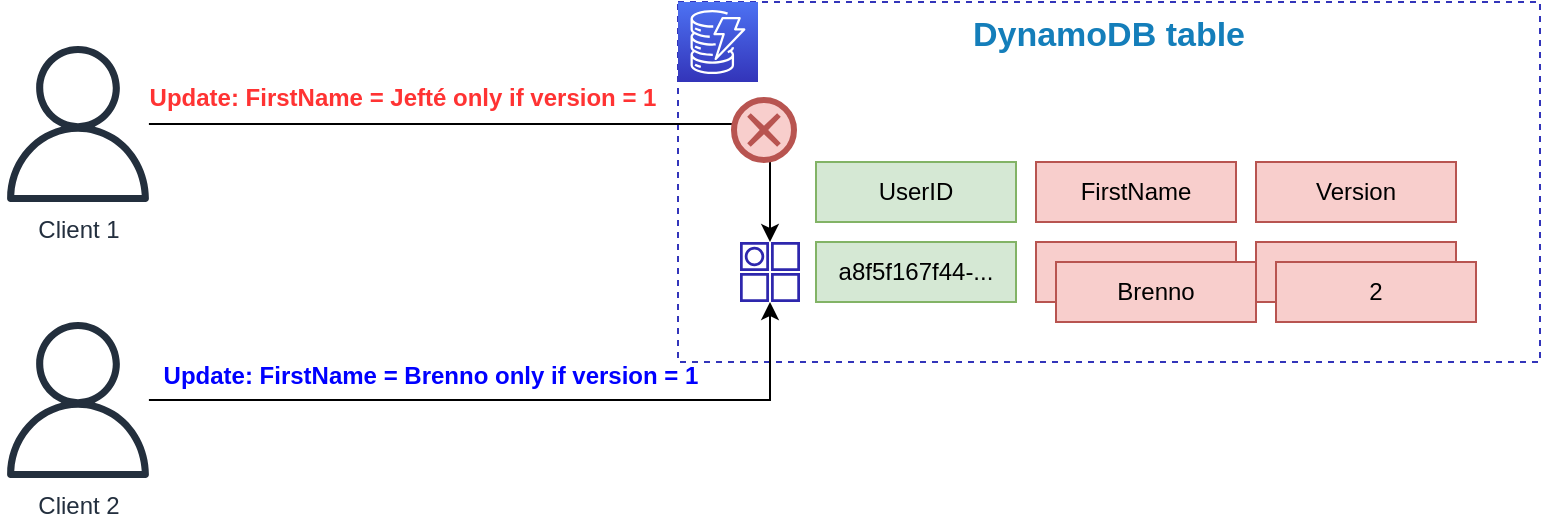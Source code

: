 <mxfile version="21.2.8" type="device">
  <diagram name="Page-1" id="bOmw4tMDVAEK4hhUT2lN">
    <mxGraphModel dx="546" dy="583" grid="1" gridSize="10" guides="1" tooltips="1" connect="1" arrows="1" fold="1" page="1" pageScale="1" pageWidth="850" pageHeight="1100" math="0" shadow="0">
      <root>
        <mxCell id="0" />
        <mxCell id="1" parent="0" />
        <mxCell id="8tUdZbyP3wpjv0ij1ojQ-6" value="DynamoDB table" style="fillColor=none;strokeColor=#3335ba;dashed=1;verticalAlign=top;fontStyle=1;fontColor=#147EBA;whiteSpace=wrap;html=1;fontSize=17;" vertex="1" parent="1">
          <mxGeometry x="499" y="180" width="431" height="180" as="geometry" />
        </mxCell>
        <mxCell id="8tUdZbyP3wpjv0ij1ojQ-27" style="edgeStyle=orthogonalEdgeStyle;rounded=0;orthogonalLoop=1;jettySize=auto;html=1;" edge="1" parent="1" source="8tUdZbyP3wpjv0ij1ojQ-2" target="8tUdZbyP3wpjv0ij1ojQ-4">
          <mxGeometry relative="1" as="geometry" />
        </mxCell>
        <mxCell id="8tUdZbyP3wpjv0ij1ojQ-2" value="Client 1" style="sketch=0;outlineConnect=0;fontColor=#232F3E;gradientColor=none;fillColor=#232F3D;strokeColor=none;dashed=0;verticalLabelPosition=bottom;verticalAlign=top;align=center;html=1;fontSize=12;fontStyle=0;aspect=fixed;pointerEvents=1;shape=mxgraph.aws4.user;" vertex="1" parent="1">
          <mxGeometry x="160" y="202" width="78" height="78" as="geometry" />
        </mxCell>
        <mxCell id="8tUdZbyP3wpjv0ij1ojQ-26" style="edgeStyle=orthogonalEdgeStyle;rounded=0;orthogonalLoop=1;jettySize=auto;html=1;" edge="1" parent="1" source="8tUdZbyP3wpjv0ij1ojQ-3" target="8tUdZbyP3wpjv0ij1ojQ-4">
          <mxGeometry relative="1" as="geometry" />
        </mxCell>
        <mxCell id="8tUdZbyP3wpjv0ij1ojQ-3" value="Client 2" style="sketch=0;outlineConnect=0;fontColor=#232F3E;gradientColor=none;fillColor=#232F3D;strokeColor=none;dashed=0;verticalLabelPosition=bottom;verticalAlign=top;align=center;html=1;fontSize=12;fontStyle=0;aspect=fixed;pointerEvents=1;shape=mxgraph.aws4.user;" vertex="1" parent="1">
          <mxGeometry x="160" y="340" width="78" height="78" as="geometry" />
        </mxCell>
        <mxCell id="8tUdZbyP3wpjv0ij1ojQ-4" value="" style="sketch=0;outlineConnect=0;fontColor=#232F3E;gradientColor=none;fillColor=#2E27AD;strokeColor=none;dashed=0;verticalLabelPosition=bottom;verticalAlign=top;align=center;html=1;fontSize=12;fontStyle=0;aspect=fixed;pointerEvents=1;shape=mxgraph.aws4.attribute;" vertex="1" parent="1">
          <mxGeometry x="530" y="300" width="30" height="30" as="geometry" />
        </mxCell>
        <mxCell id="8tUdZbyP3wpjv0ij1ojQ-5" value="" style="sketch=0;points=[[0,0,0],[0.25,0,0],[0.5,0,0],[0.75,0,0],[1,0,0],[0,1,0],[0.25,1,0],[0.5,1,0],[0.75,1,0],[1,1,0],[0,0.25,0],[0,0.5,0],[0,0.75,0],[1,0.25,0],[1,0.5,0],[1,0.75,0]];outlineConnect=0;fontColor=#232F3E;gradientColor=#4D72F3;gradientDirection=north;fillColor=#3334B9;strokeColor=#ffffff;dashed=0;verticalLabelPosition=bottom;verticalAlign=top;align=center;html=1;fontSize=12;fontStyle=0;aspect=fixed;shape=mxgraph.aws4.resourceIcon;resIcon=mxgraph.aws4.dynamodb;" vertex="1" parent="1">
          <mxGeometry x="499" y="180" width="40" height="40" as="geometry" />
        </mxCell>
        <mxCell id="8tUdZbyP3wpjv0ij1ojQ-14" value="UserID" style="rounded=0;whiteSpace=wrap;html=1;fillColor=#d5e8d4;strokeColor=#82b366;" vertex="1" parent="1">
          <mxGeometry x="568" y="260" width="100" height="30" as="geometry" />
        </mxCell>
        <mxCell id="8tUdZbyP3wpjv0ij1ojQ-15" value="FirstName" style="rounded=0;whiteSpace=wrap;html=1;fillColor=#f8cecc;strokeColor=#b85450;" vertex="1" parent="1">
          <mxGeometry x="678" y="260" width="100" height="30" as="geometry" />
        </mxCell>
        <mxCell id="8tUdZbyP3wpjv0ij1ojQ-16" value="Version" style="rounded=0;whiteSpace=wrap;html=1;fillColor=#f8cecc;strokeColor=#b85450;" vertex="1" parent="1">
          <mxGeometry x="788" y="260" width="100" height="30" as="geometry" />
        </mxCell>
        <mxCell id="8tUdZbyP3wpjv0ij1ojQ-17" value="a8f5f167f44-..." style="rounded=0;whiteSpace=wrap;html=1;fillColor=#d5e8d4;strokeColor=#82b366;" vertex="1" parent="1">
          <mxGeometry x="568" y="300" width="100" height="30" as="geometry" />
        </mxCell>
        <mxCell id="8tUdZbyP3wpjv0ij1ojQ-18" value="Jefté" style="rounded=0;whiteSpace=wrap;html=1;fillColor=#f8cecc;strokeColor=#b85450;" vertex="1" parent="1">
          <mxGeometry x="678" y="300" width="100" height="30" as="geometry" />
        </mxCell>
        <mxCell id="8tUdZbyP3wpjv0ij1ojQ-19" value="1" style="rounded=0;whiteSpace=wrap;html=1;fillColor=#f8cecc;strokeColor=#b85450;" vertex="1" parent="1">
          <mxGeometry x="788" y="300" width="100" height="30" as="geometry" />
        </mxCell>
        <mxCell id="8tUdZbyP3wpjv0ij1ojQ-20" value="Brenno" style="rounded=0;whiteSpace=wrap;html=1;fillColor=#f8cecc;strokeColor=#b85450;" vertex="1" parent="1">
          <mxGeometry x="688" y="310" width="100" height="30" as="geometry" />
        </mxCell>
        <mxCell id="8tUdZbyP3wpjv0ij1ojQ-21" value="2" style="rounded=0;whiteSpace=wrap;html=1;fillColor=#f8cecc;strokeColor=#b85450;" vertex="1" parent="1">
          <mxGeometry x="798" y="310" width="100" height="30" as="geometry" />
        </mxCell>
        <mxCell id="8tUdZbyP3wpjv0ij1ojQ-28" value="Update: FirstName = Jefté only if version = 1" style="text;html=1;align=center;verticalAlign=middle;resizable=0;points=[];autosize=1;strokeColor=none;fillColor=none;fontSize=12;fontColor=#FF3333;fontStyle=1" vertex="1" parent="1">
          <mxGeometry x="221" y="213" width="280" height="30" as="geometry" />
        </mxCell>
        <mxCell id="8tUdZbyP3wpjv0ij1ojQ-29" value="Update: FirstName = Brenno only if version = 1" style="text;html=1;align=center;verticalAlign=middle;resizable=0;points=[];autosize=1;strokeColor=none;fillColor=none;fontSize=12;fontStyle=1;fontColor=#0000FF;" vertex="1" parent="1">
          <mxGeometry x="230" y="352" width="290" height="30" as="geometry" />
        </mxCell>
        <mxCell id="8tUdZbyP3wpjv0ij1ojQ-30" value="" style="points=[[0.145,0.145,0],[0.5,0,0],[0.855,0.145,0],[1,0.5,0],[0.855,0.855,0],[0.5,1,0],[0.145,0.855,0],[0,0.5,0]];shape=mxgraph.bpmn.event;html=1;verticalLabelPosition=bottom;labelBackgroundColor=#ffffff;verticalAlign=top;align=center;perimeter=ellipsePerimeter;outlineConnect=0;aspect=fixed;outline=end;symbol=cancel;fillColor=#f8cecc;strokeColor=#b85450;" vertex="1" parent="1">
          <mxGeometry x="527" y="229" width="30" height="30" as="geometry" />
        </mxCell>
      </root>
    </mxGraphModel>
  </diagram>
</mxfile>
